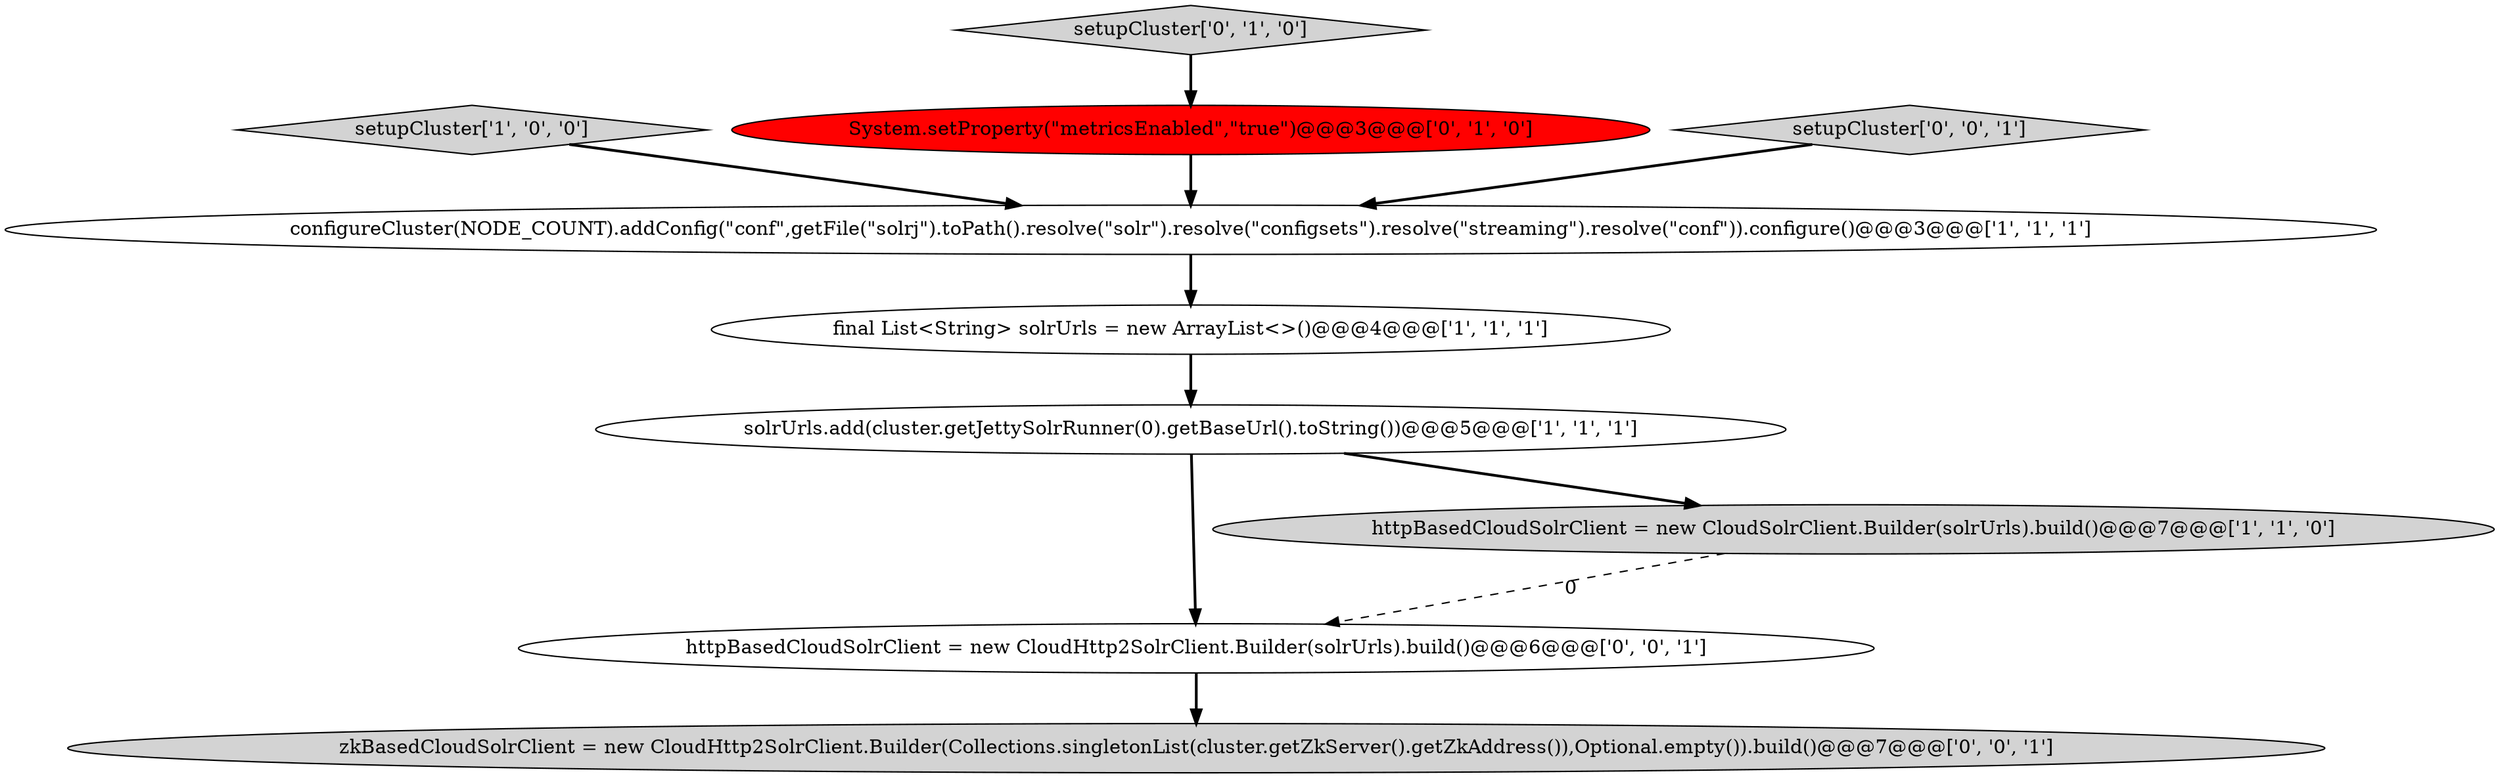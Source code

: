 digraph {
9 [style = filled, label = "httpBasedCloudSolrClient = new CloudHttp2SolrClient.Builder(solrUrls).build()@@@6@@@['0', '0', '1']", fillcolor = white, shape = ellipse image = "AAA0AAABBB3BBB"];
1 [style = filled, label = "configureCluster(NODE_COUNT).addConfig(\"conf\",getFile(\"solrj\").toPath().resolve(\"solr\").resolve(\"configsets\").resolve(\"streaming\").resolve(\"conf\")).configure()@@@3@@@['1', '1', '1']", fillcolor = white, shape = ellipse image = "AAA0AAABBB1BBB"];
2 [style = filled, label = "setupCluster['1', '0', '0']", fillcolor = lightgray, shape = diamond image = "AAA0AAABBB1BBB"];
5 [style = filled, label = "System.setProperty(\"metricsEnabled\",\"true\")@@@3@@@['0', '1', '0']", fillcolor = red, shape = ellipse image = "AAA1AAABBB2BBB"];
6 [style = filled, label = "setupCluster['0', '1', '0']", fillcolor = lightgray, shape = diamond image = "AAA0AAABBB2BBB"];
8 [style = filled, label = "zkBasedCloudSolrClient = new CloudHttp2SolrClient.Builder(Collections.singletonList(cluster.getZkServer().getZkAddress()),Optional.empty()).build()@@@7@@@['0', '0', '1']", fillcolor = lightgray, shape = ellipse image = "AAA0AAABBB3BBB"];
7 [style = filled, label = "setupCluster['0', '0', '1']", fillcolor = lightgray, shape = diamond image = "AAA0AAABBB3BBB"];
3 [style = filled, label = "final List<String> solrUrls = new ArrayList<>()@@@4@@@['1', '1', '1']", fillcolor = white, shape = ellipse image = "AAA0AAABBB1BBB"];
0 [style = filled, label = "httpBasedCloudSolrClient = new CloudSolrClient.Builder(solrUrls).build()@@@7@@@['1', '1', '0']", fillcolor = lightgray, shape = ellipse image = "AAA0AAABBB1BBB"];
4 [style = filled, label = "solrUrls.add(cluster.getJettySolrRunner(0).getBaseUrl().toString())@@@5@@@['1', '1', '1']", fillcolor = white, shape = ellipse image = "AAA0AAABBB1BBB"];
1->3 [style = bold, label=""];
4->9 [style = bold, label=""];
5->1 [style = bold, label=""];
6->5 [style = bold, label=""];
7->1 [style = bold, label=""];
0->9 [style = dashed, label="0"];
9->8 [style = bold, label=""];
3->4 [style = bold, label=""];
2->1 [style = bold, label=""];
4->0 [style = bold, label=""];
}
